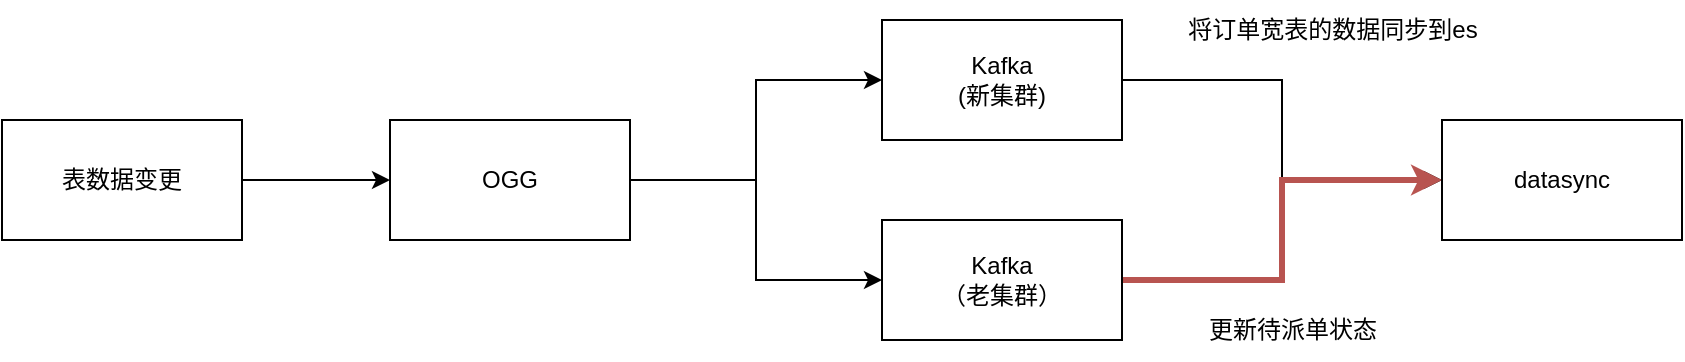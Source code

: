 <mxfile version="20.8.10" type="device"><diagram name="第 1 页" id="ptT2HF45UFANVre9K-Q6"><mxGraphModel dx="954" dy="612" grid="1" gridSize="10" guides="1" tooltips="1" connect="1" arrows="1" fold="1" page="1" pageScale="1" pageWidth="827" pageHeight="1169" math="0" shadow="0"><root><mxCell id="0"/><mxCell id="1" parent="0"/><mxCell id="HMKjPEgOxf9qwUeZBCgD-6" value="" style="edgeStyle=orthogonalEdgeStyle;rounded=0;orthogonalLoop=1;jettySize=auto;html=1;" edge="1" parent="1" source="HMKjPEgOxf9qwUeZBCgD-1" target="HMKjPEgOxf9qwUeZBCgD-2"><mxGeometry relative="1" as="geometry"/></mxCell><mxCell id="HMKjPEgOxf9qwUeZBCgD-1" value="表数据变更" style="rounded=0;whiteSpace=wrap;html=1;" vertex="1" parent="1"><mxGeometry x="60" y="170" width="120" height="60" as="geometry"/></mxCell><mxCell id="HMKjPEgOxf9qwUeZBCgD-7" style="edgeStyle=orthogonalEdgeStyle;rounded=0;orthogonalLoop=1;jettySize=auto;html=1;exitX=1;exitY=0.5;exitDx=0;exitDy=0;entryX=0;entryY=0.5;entryDx=0;entryDy=0;" edge="1" parent="1" source="HMKjPEgOxf9qwUeZBCgD-2" target="HMKjPEgOxf9qwUeZBCgD-3"><mxGeometry relative="1" as="geometry"/></mxCell><mxCell id="HMKjPEgOxf9qwUeZBCgD-8" style="edgeStyle=orthogonalEdgeStyle;rounded=0;orthogonalLoop=1;jettySize=auto;html=1;exitX=1;exitY=0.5;exitDx=0;exitDy=0;entryX=0;entryY=0.5;entryDx=0;entryDy=0;" edge="1" parent="1" source="HMKjPEgOxf9qwUeZBCgD-2" target="HMKjPEgOxf9qwUeZBCgD-4"><mxGeometry relative="1" as="geometry"/></mxCell><mxCell id="HMKjPEgOxf9qwUeZBCgD-2" value="OGG" style="rounded=0;whiteSpace=wrap;html=1;" vertex="1" parent="1"><mxGeometry x="254" y="170" width="120" height="60" as="geometry"/></mxCell><mxCell id="HMKjPEgOxf9qwUeZBCgD-9" style="edgeStyle=orthogonalEdgeStyle;rounded=0;orthogonalLoop=1;jettySize=auto;html=1;exitX=1;exitY=0.5;exitDx=0;exitDy=0;entryX=0;entryY=0.5;entryDx=0;entryDy=0;" edge="1" parent="1" source="HMKjPEgOxf9qwUeZBCgD-3" target="HMKjPEgOxf9qwUeZBCgD-5"><mxGeometry relative="1" as="geometry"/></mxCell><mxCell id="HMKjPEgOxf9qwUeZBCgD-3" value="Kafka&lt;br&gt;(新集群)" style="rounded=0;whiteSpace=wrap;html=1;" vertex="1" parent="1"><mxGeometry x="500" y="120" width="120" height="60" as="geometry"/></mxCell><mxCell id="HMKjPEgOxf9qwUeZBCgD-10" style="edgeStyle=orthogonalEdgeStyle;rounded=0;orthogonalLoop=1;jettySize=auto;html=1;exitX=1;exitY=0.5;exitDx=0;exitDy=0;entryX=0;entryY=0.5;entryDx=0;entryDy=0;fillColor=#f8cecc;strokeColor=#b85450;strokeWidth=3;" edge="1" parent="1" source="HMKjPEgOxf9qwUeZBCgD-4" target="HMKjPEgOxf9qwUeZBCgD-5"><mxGeometry relative="1" as="geometry"/></mxCell><mxCell id="HMKjPEgOxf9qwUeZBCgD-4" value="Kafka&lt;br&gt;（老集群）" style="rounded=0;whiteSpace=wrap;html=1;" vertex="1" parent="1"><mxGeometry x="500" y="220" width="120" height="60" as="geometry"/></mxCell><mxCell id="HMKjPEgOxf9qwUeZBCgD-5" value="datasync" style="rounded=0;whiteSpace=wrap;html=1;" vertex="1" parent="1"><mxGeometry x="780" y="170" width="120" height="60" as="geometry"/></mxCell><mxCell id="HMKjPEgOxf9qwUeZBCgD-11" value="将订单宽表的数据同步到es" style="text;html=1;align=center;verticalAlign=middle;resizable=0;points=[];autosize=1;strokeColor=none;fillColor=none;" vertex="1" parent="1"><mxGeometry x="640" y="110" width="170" height="30" as="geometry"/></mxCell><mxCell id="HMKjPEgOxf9qwUeZBCgD-12" value="更新待派单状态" style="text;html=1;align=center;verticalAlign=middle;resizable=0;points=[];autosize=1;strokeColor=none;fillColor=none;" vertex="1" parent="1"><mxGeometry x="650" y="260" width="110" height="30" as="geometry"/></mxCell></root></mxGraphModel></diagram></mxfile>